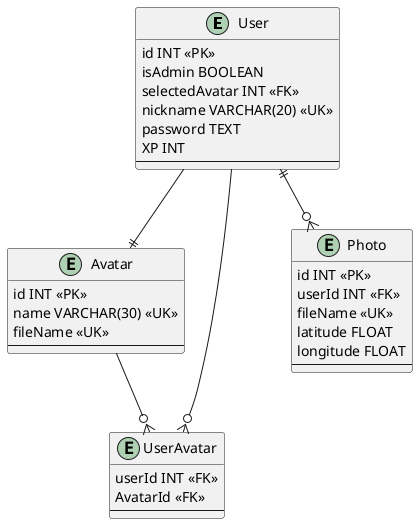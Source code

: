 @startuml DER

entity User {
    id INT <<PK>>
    isAdmin BOOLEAN
    selectedAvatar INT <<FK>>
    nickname VARCHAR(20) <<UK>>
    password TEXT
    XP INT
    --
}

entity Avatar {
    id INT <<PK>>
    name VARCHAR(30) <<UK>>
    fileName <<UK>>
    --
}

entity UserAvatar {
    userId INT <<FK>>
    AvatarId <<FK>>
    --
}

entity Photo {
    id INT <<PK>>
    userId INT <<FK>>
    fileName <<UK>>
    latitude FLOAT
    longitude FLOAT
    --
}

User ||--o{ Photo
User --|| Avatar
User --o{ UserAvatar
Avatar --o{ UserAvatar

@enduml